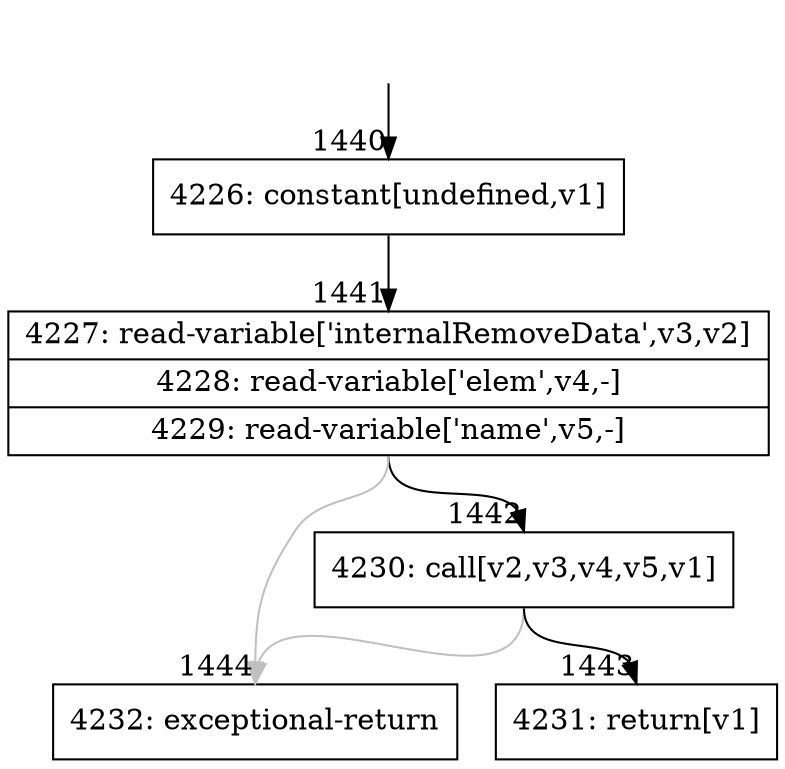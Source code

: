 digraph {
rankdir="TD"
BB_entry96[shape=none,label=""];
BB_entry96 -> BB1440 [tailport=s, headport=n, headlabel="    1440"]
BB1440 [shape=record label="{4226: constant[undefined,v1]}" ] 
BB1440 -> BB1441 [tailport=s, headport=n, headlabel="      1441"]
BB1441 [shape=record label="{4227: read-variable['internalRemoveData',v3,v2]|4228: read-variable['elem',v4,-]|4229: read-variable['name',v5,-]}" ] 
BB1441 -> BB1442 [tailport=s, headport=n, headlabel="      1442"]
BB1441 -> BB1444 [tailport=s, headport=n, color=gray, headlabel="      1444"]
BB1442 [shape=record label="{4230: call[v2,v3,v4,v5,v1]}" ] 
BB1442 -> BB1443 [tailport=s, headport=n, headlabel="      1443"]
BB1442 -> BB1444 [tailport=s, headport=n, color=gray]
BB1443 [shape=record label="{4231: return[v1]}" ] 
BB1444 [shape=record label="{4232: exceptional-return}" ] 
}
